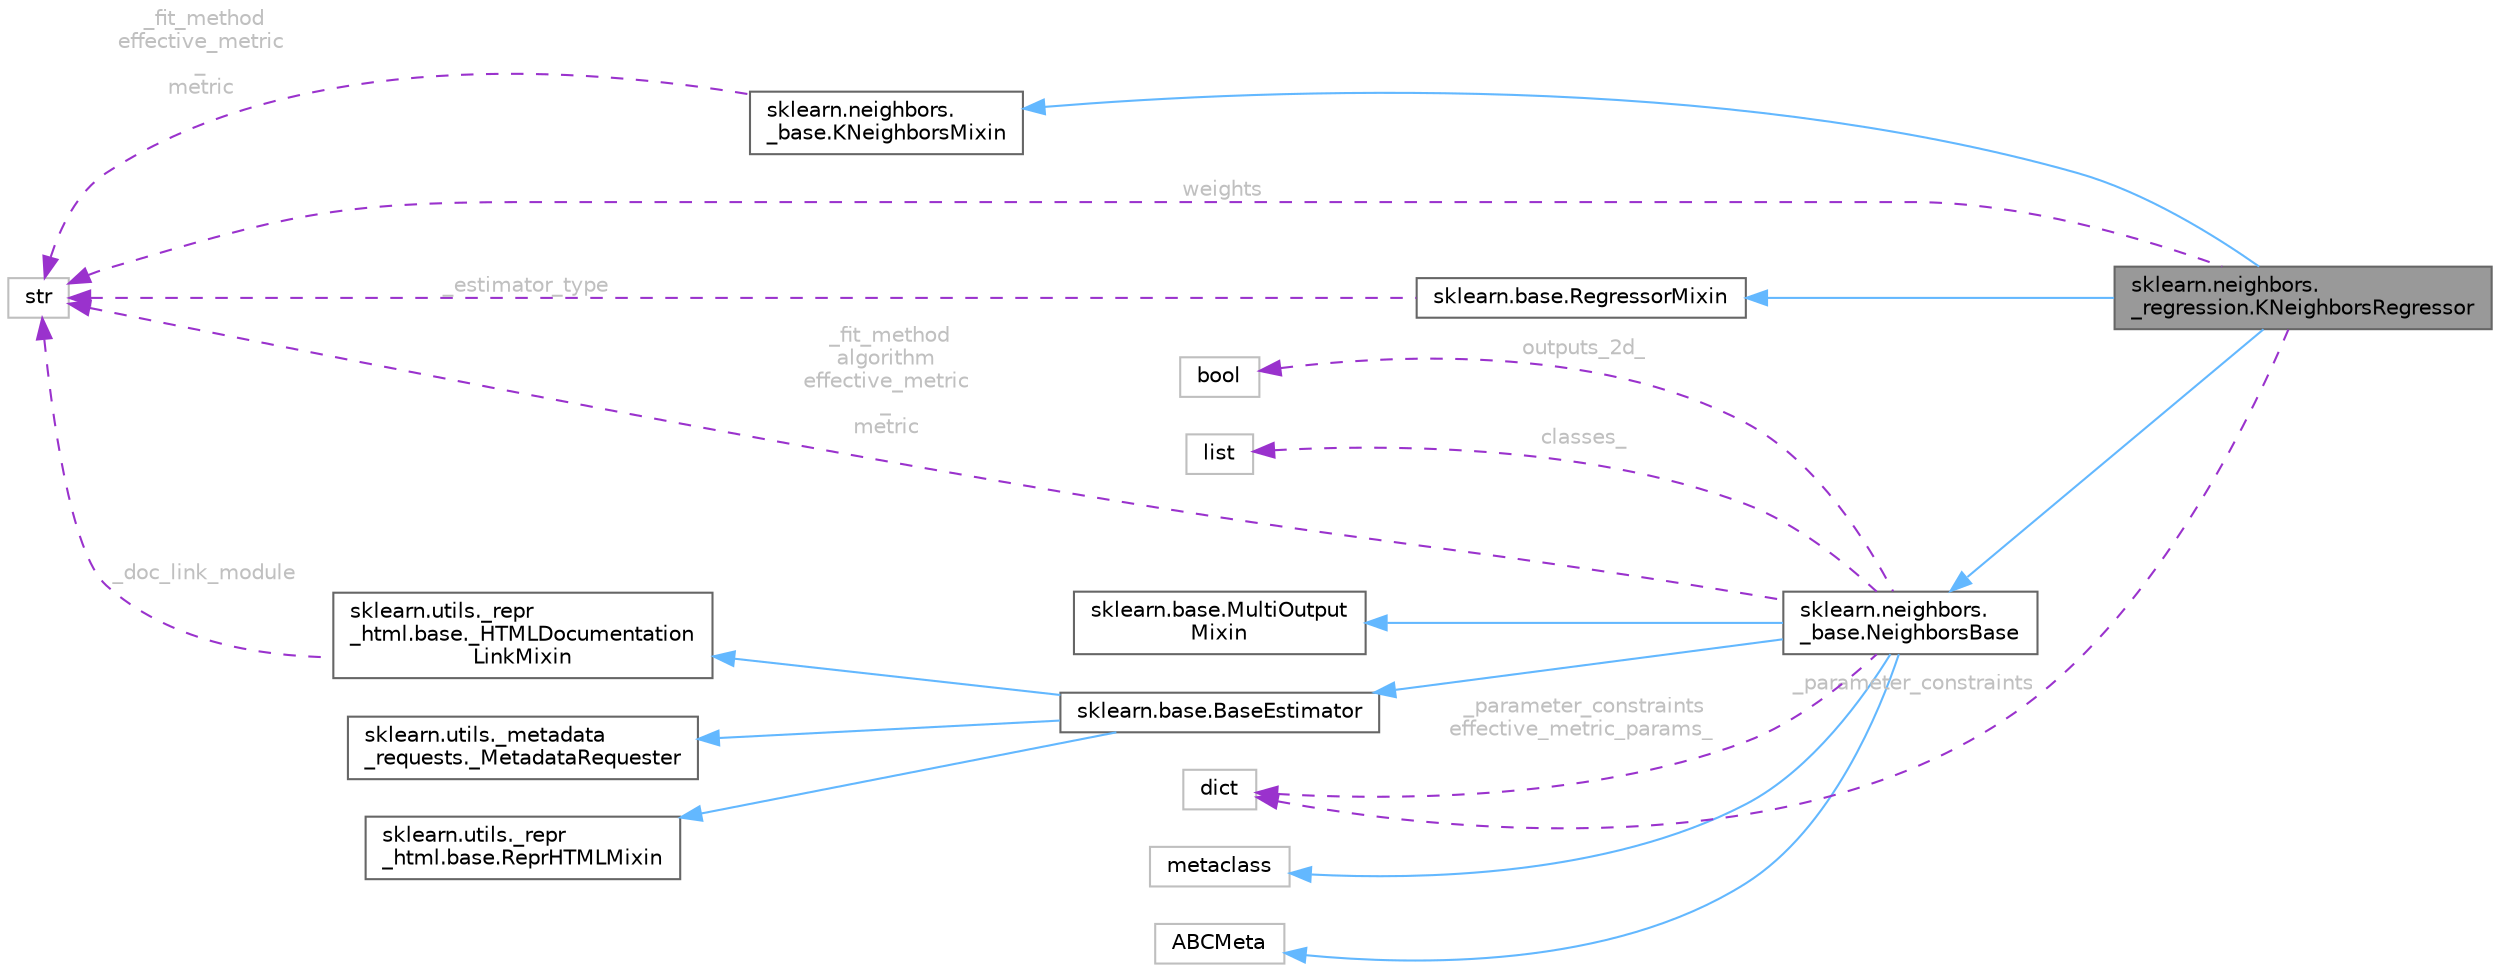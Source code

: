 digraph "sklearn.neighbors._regression.KNeighborsRegressor"
{
 // LATEX_PDF_SIZE
  bgcolor="transparent";
  edge [fontname=Helvetica,fontsize=10,labelfontname=Helvetica,labelfontsize=10];
  node [fontname=Helvetica,fontsize=10,shape=box,height=0.2,width=0.4];
  rankdir="LR";
  Node1 [id="Node000001",label="sklearn.neighbors.\l_regression.KNeighborsRegressor",height=0.2,width=0.4,color="gray40", fillcolor="grey60", style="filled", fontcolor="black",tooltip=" "];
  Node2 -> Node1 [id="edge20_Node000001_Node000002",dir="back",color="steelblue1",style="solid",tooltip=" "];
  Node2 [id="Node000002",label="sklearn.neighbors.\l_base.KNeighborsMixin",height=0.2,width=0.4,color="gray40", fillcolor="white", style="filled",URL="$da/d67/classsklearn_1_1neighbors_1_1__base_1_1KNeighborsMixin.html",tooltip=" "];
  Node3 -> Node2 [id="edge21_Node000002_Node000003",dir="back",color="darkorchid3",style="dashed",tooltip=" ",label=" _fit_method\neffective_metric\l_\nmetric",fontcolor="grey" ];
  Node3 [id="Node000003",label="str",height=0.2,width=0.4,color="grey75", fillcolor="white", style="filled",tooltip=" "];
  Node4 -> Node1 [id="edge22_Node000001_Node000004",dir="back",color="steelblue1",style="solid",tooltip=" "];
  Node4 [id="Node000004",label="sklearn.base.RegressorMixin",height=0.2,width=0.4,color="gray40", fillcolor="white", style="filled",URL="$df/d64/classsklearn_1_1base_1_1RegressorMixin.html",tooltip=" "];
  Node3 -> Node4 [id="edge23_Node000004_Node000003",dir="back",color="darkorchid3",style="dashed",tooltip=" ",label=" _estimator_type",fontcolor="grey" ];
  Node5 -> Node1 [id="edge24_Node000001_Node000005",dir="back",color="steelblue1",style="solid",tooltip=" "];
  Node5 [id="Node000005",label="sklearn.neighbors.\l_base.NeighborsBase",height=0.2,width=0.4,color="gray40", fillcolor="white", style="filled",URL="$d6/d60/classsklearn_1_1neighbors_1_1__base_1_1NeighborsBase.html",tooltip=" "];
  Node6 -> Node5 [id="edge25_Node000005_Node000006",dir="back",color="steelblue1",style="solid",tooltip=" "];
  Node6 [id="Node000006",label="sklearn.base.MultiOutput\lMixin",height=0.2,width=0.4,color="gray40", fillcolor="white", style="filled",URL="$d4/d1c/classsklearn_1_1base_1_1MultiOutputMixin.html",tooltip=" "];
  Node7 -> Node5 [id="edge26_Node000005_Node000007",dir="back",color="steelblue1",style="solid",tooltip=" "];
  Node7 [id="Node000007",label="sklearn.base.BaseEstimator",height=0.2,width=0.4,color="gray40", fillcolor="white", style="filled",URL="$d3/d20/classsklearn_1_1base_1_1BaseEstimator.html",tooltip=" "];
  Node8 -> Node7 [id="edge27_Node000007_Node000008",dir="back",color="steelblue1",style="solid",tooltip=" "];
  Node8 [id="Node000008",label="sklearn.utils._repr\l_html.base.ReprHTMLMixin",height=0.2,width=0.4,color="gray40", fillcolor="white", style="filled",URL="$d3/d50/classsklearn_1_1utils_1_1__repr__html_1_1base_1_1ReprHTMLMixin.html",tooltip=" "];
  Node9 -> Node7 [id="edge28_Node000007_Node000009",dir="back",color="steelblue1",style="solid",tooltip=" "];
  Node9 [id="Node000009",label="sklearn.utils._repr\l_html.base._HTMLDocumentation\lLinkMixin",height=0.2,width=0.4,color="gray40", fillcolor="white", style="filled",URL="$d5/d05/classsklearn_1_1utils_1_1__repr__html_1_1base_1_1__HTMLDocumentationLinkMixin.html",tooltip=" "];
  Node3 -> Node9 [id="edge29_Node000009_Node000003",dir="back",color="darkorchid3",style="dashed",tooltip=" ",label=" _doc_link_module",fontcolor="grey" ];
  Node10 -> Node7 [id="edge30_Node000007_Node000010",dir="back",color="steelblue1",style="solid",tooltip=" "];
  Node10 [id="Node000010",label="sklearn.utils._metadata\l_requests._MetadataRequester",height=0.2,width=0.4,color="gray40", fillcolor="white", style="filled",URL="$d6/dfa/classsklearn_1_1utils_1_1__metadata__requests_1_1__MetadataRequester.html",tooltip=" "];
  Node11 -> Node5 [id="edge31_Node000005_Node000011",dir="back",color="steelblue1",style="solid",tooltip=" "];
  Node11 [id="Node000011",label="metaclass",height=0.2,width=0.4,color="grey75", fillcolor="white", style="filled",URL="$d1/d9a/classmetaclass.html",tooltip=" "];
  Node12 -> Node5 [id="edge32_Node000005_Node000012",dir="back",color="steelblue1",style="solid",tooltip=" "];
  Node12 [id="Node000012",label="ABCMeta",height=0.2,width=0.4,color="grey75", fillcolor="white", style="filled",URL="$df/d42/classABCMeta.html",tooltip=" "];
  Node13 -> Node5 [id="edge33_Node000005_Node000013",dir="back",color="darkorchid3",style="dashed",tooltip=" ",label=" _parameter_constraints\neffective_metric_params_",fontcolor="grey" ];
  Node13 [id="Node000013",label="dict",height=0.2,width=0.4,color="grey75", fillcolor="white", style="filled",tooltip=" "];
  Node3 -> Node5 [id="edge34_Node000005_Node000003",dir="back",color="darkorchid3",style="dashed",tooltip=" ",label=" _fit_method\nalgorithm\neffective_metric\l_\nmetric",fontcolor="grey" ];
  Node14 -> Node5 [id="edge35_Node000005_Node000014",dir="back",color="darkorchid3",style="dashed",tooltip=" ",label=" outputs_2d_",fontcolor="grey" ];
  Node14 [id="Node000014",label="bool",height=0.2,width=0.4,color="grey75", fillcolor="white", style="filled",tooltip=" "];
  Node15 -> Node5 [id="edge36_Node000005_Node000015",dir="back",color="darkorchid3",style="dashed",tooltip=" ",label=" classes_",fontcolor="grey" ];
  Node15 [id="Node000015",label="list",height=0.2,width=0.4,color="grey75", fillcolor="white", style="filled",tooltip=" "];
  Node13 -> Node1 [id="edge37_Node000001_Node000013",dir="back",color="darkorchid3",style="dashed",tooltip=" ",label=" _parameter_constraints",fontcolor="grey" ];
  Node3 -> Node1 [id="edge38_Node000001_Node000003",dir="back",color="darkorchid3",style="dashed",tooltip=" ",label=" weights",fontcolor="grey" ];
}
